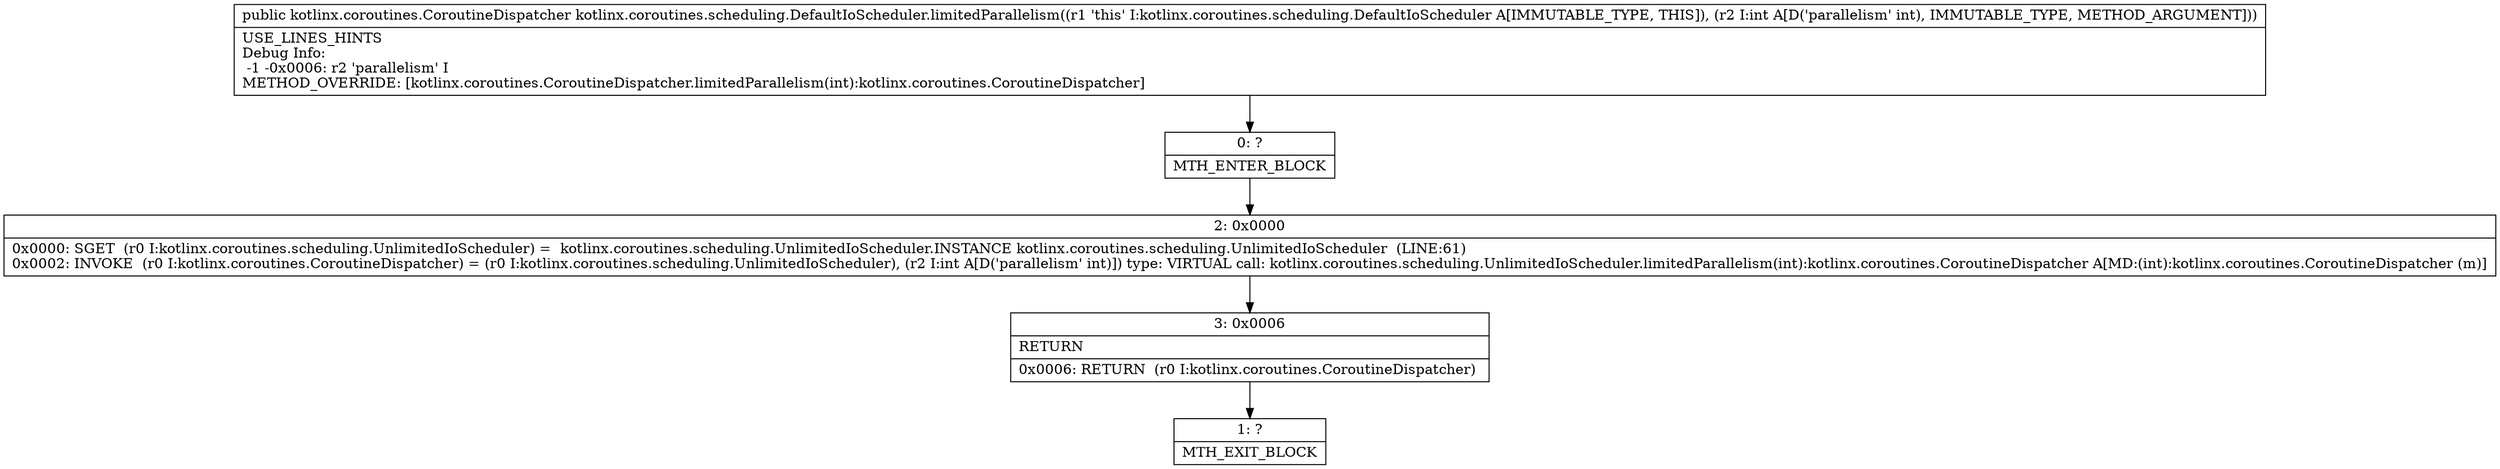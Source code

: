 digraph "CFG forkotlinx.coroutines.scheduling.DefaultIoScheduler.limitedParallelism(I)Lkotlinx\/coroutines\/CoroutineDispatcher;" {
Node_0 [shape=record,label="{0\:\ ?|MTH_ENTER_BLOCK\l}"];
Node_2 [shape=record,label="{2\:\ 0x0000|0x0000: SGET  (r0 I:kotlinx.coroutines.scheduling.UnlimitedIoScheduler) =  kotlinx.coroutines.scheduling.UnlimitedIoScheduler.INSTANCE kotlinx.coroutines.scheduling.UnlimitedIoScheduler  (LINE:61)\l0x0002: INVOKE  (r0 I:kotlinx.coroutines.CoroutineDispatcher) = (r0 I:kotlinx.coroutines.scheduling.UnlimitedIoScheduler), (r2 I:int A[D('parallelism' int)]) type: VIRTUAL call: kotlinx.coroutines.scheduling.UnlimitedIoScheduler.limitedParallelism(int):kotlinx.coroutines.CoroutineDispatcher A[MD:(int):kotlinx.coroutines.CoroutineDispatcher (m)]\l}"];
Node_3 [shape=record,label="{3\:\ 0x0006|RETURN\l|0x0006: RETURN  (r0 I:kotlinx.coroutines.CoroutineDispatcher) \l}"];
Node_1 [shape=record,label="{1\:\ ?|MTH_EXIT_BLOCK\l}"];
MethodNode[shape=record,label="{public kotlinx.coroutines.CoroutineDispatcher kotlinx.coroutines.scheduling.DefaultIoScheduler.limitedParallelism((r1 'this' I:kotlinx.coroutines.scheduling.DefaultIoScheduler A[IMMUTABLE_TYPE, THIS]), (r2 I:int A[D('parallelism' int), IMMUTABLE_TYPE, METHOD_ARGUMENT]))  | USE_LINES_HINTS\lDebug Info:\l  \-1 \-0x0006: r2 'parallelism' I\lMETHOD_OVERRIDE: [kotlinx.coroutines.CoroutineDispatcher.limitedParallelism(int):kotlinx.coroutines.CoroutineDispatcher]\l}"];
MethodNode -> Node_0;Node_0 -> Node_2;
Node_2 -> Node_3;
Node_3 -> Node_1;
}

